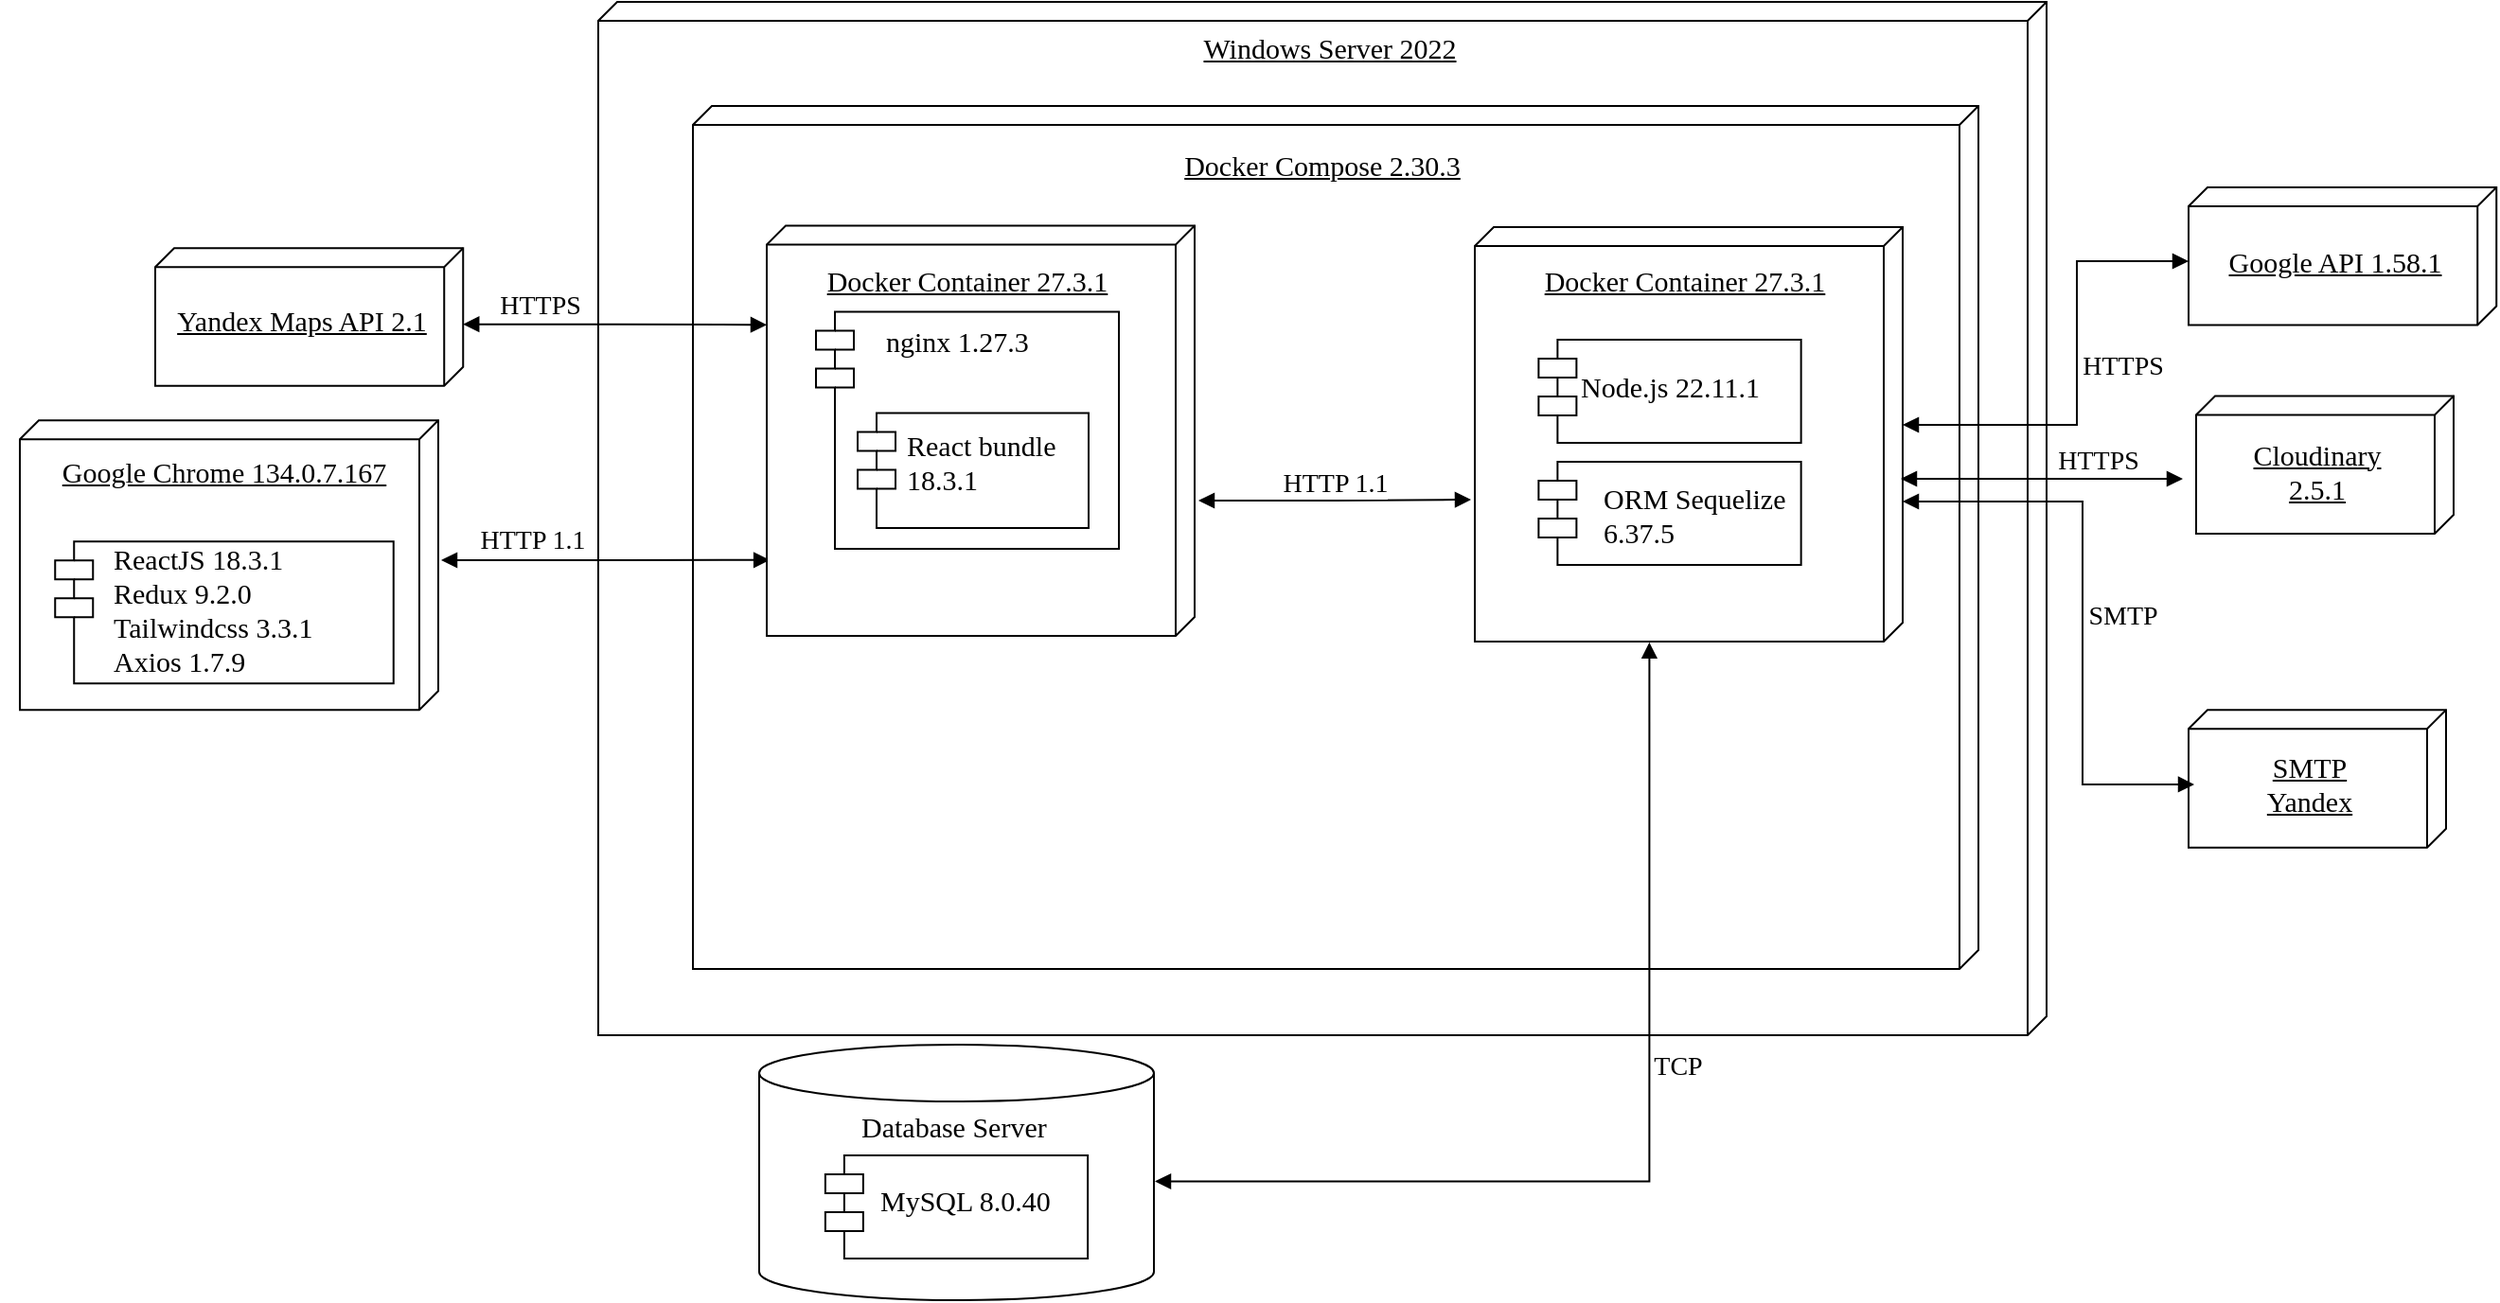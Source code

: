 <mxfile version="27.1.5">
  <diagram id="hu6SqyUsQMpoPFQubJVd" name="Страница — 1">
    <mxGraphModel dx="68" dy="246" grid="0" gridSize="10" guides="1" tooltips="1" connect="1" arrows="1" fold="1" page="0" pageScale="1" pageWidth="827" pageHeight="1169" math="0" shadow="0">
      <root>
        <mxCell id="0" />
        <mxCell id="1" parent="0" />
        <mxCell id="_eXYhzDV3w9L-WkxHs-r-3" value="" style="shape=cylinder3;whiteSpace=wrap;html=1;boundedLbl=1;backgroundOutline=1;size=15;" parent="1" vertex="1">
          <mxGeometry x="807" y="814" width="208.5" height="135" as="geometry" />
        </mxCell>
        <mxCell id="Lx5c9QI6LH0CTBlfoXj7-1" value="&lt;span style=&quot;color: rgba(0, 0, 0, 0); font-family: monospace; font-size: 0px; text-wrap-mode: nowrap;&quot;&gt;%3CmxGraphModel%3E%3Croot%3E%3CmxCell%20id%3D%220%22%2F%3E%3CmxCell%20id%3D%221%22%20parent%3D%220%22%2F%3E%3CmxCell%20id%3D%222%22%20value%3D%22%22%20style%3D%22verticalAlign%3Dtop%3Balign%3Dleft%3BspacingTop%3D8%3BspacingLeft%3D2%3BspacingRight%3D12%3Bshape%3Dcube%3Bsize%3D10%3Bdirection%3Dsouth%3BfontStyle%3D4%3Bhtml%3D1%3BwhiteSpace%3Dwrap%3B%22%20vertex%3D%221%22%20parent%3D%221%22%3E%3CmxGeometry%20x%3D%22772%22%20y%3D%22318%22%20width%3D%22679%22%20height%3D%22619%22%20as%3D%22geometry%22%2F%3E%3C%2FmxCell%3E%3C%2Froot%3E%3C%2FmxGraphModel%3E&lt;/span&gt;" style="verticalAlign=top;align=left;spacingTop=8;spacingLeft=2;spacingRight=12;shape=cube;size=10;direction=south;fontStyle=4;html=1;whiteSpace=wrap;" parent="1" vertex="1">
          <mxGeometry x="722" y="263" width="765" height="546" as="geometry" />
        </mxCell>
        <mxCell id="8hdBrVyz4YDK7KMscJBu-44" value="" style="verticalAlign=top;align=left;spacingTop=8;spacingLeft=2;spacingRight=12;shape=cube;size=10;direction=south;fontStyle=4;html=1;whiteSpace=wrap;" parent="1" vertex="1">
          <mxGeometry x="772" y="318" width="679" height="456" as="geometry" />
        </mxCell>
        <mxCell id="8hdBrVyz4YDK7KMscJBu-2" value="" style="verticalAlign=top;align=left;spacingTop=8;spacingLeft=2;spacingRight=12;shape=cube;size=10;direction=south;fontStyle=4;html=1;whiteSpace=wrap;fontSize=14;" parent="1" vertex="1">
          <mxGeometry x="416.49" y="484.12" width="221" height="153" as="geometry" />
        </mxCell>
        <mxCell id="8hdBrVyz4YDK7KMscJBu-3" value="&lt;div&gt;&lt;font face=&quot;Times New Roman&quot;&gt;&lt;u&gt;Google Chrome 134.0.7.167&lt;/u&gt;&lt;/font&gt;&lt;/div&gt;" style="text;html=1;align=center;verticalAlign=middle;whiteSpace=wrap;rounded=0;fontSize=15;" parent="1" vertex="1">
          <mxGeometry x="406" y="488.12" width="237" height="46.5" as="geometry" />
        </mxCell>
        <mxCell id="8hdBrVyz4YDK7KMscJBu-4" value="&lt;div&gt;&lt;br&gt;&lt;/div&gt;" style="shape=module;align=left;spacingLeft=20;align=center;verticalAlign=top;whiteSpace=wrap;html=1;fontSize=14;" parent="1" vertex="1">
          <mxGeometry x="435.12" y="548.12" width="178.75" height="75" as="geometry" />
        </mxCell>
        <mxCell id="8hdBrVyz4YDK7KMscJBu-7" value="&lt;font face=&quot;Times New Roman&quot;&gt;ReactJS 18.3.1&lt;/font&gt;&lt;div&gt;&lt;font face=&quot;Times New Roman&quot;&gt;&lt;span&gt;Redux 9.2.0&lt;br&gt;&lt;/span&gt;&lt;/font&gt;&lt;div&gt;&lt;font face=&quot;PvMJpOz3pLV8ocHbTbVb&quot;&gt;Tailwindcss 3.3.1&lt;/font&gt;&lt;/div&gt;&lt;div&gt;&lt;font face=&quot;PvMJpOz3pLV8ocHbTbVb&quot;&gt;Axios 1.7.9&lt;/font&gt;&lt;/div&gt;&lt;/div&gt;" style="text;html=1;align=left;verticalAlign=middle;whiteSpace=wrap;rounded=0;fontSize=15;" parent="1" vertex="1">
          <mxGeometry x="463.87" y="546.99" width="150" height="75" as="geometry" />
        </mxCell>
        <mxCell id="8hdBrVyz4YDK7KMscJBu-8" value="" style="endArrow=block;html=1;rounded=0;edgeStyle=orthogonalEdgeStyle;endFill=1;startArrow=block;startFill=1;entryX=0.815;entryY=0.993;entryDx=0;entryDy=0;entryPerimeter=0;fontSize=14;spacing=2;" parent="1" target="vOAB2O_-1PtPGMtkRpee-32" edge="1">
          <mxGeometry width="50" height="50" relative="1" as="geometry">
            <mxPoint x="639" y="558" as="sourcePoint" />
            <mxPoint x="770.5" y="556.87" as="targetPoint" />
            <Array as="points">
              <mxPoint x="735" y="557" />
            </Array>
          </mxGeometry>
        </mxCell>
        <mxCell id="8hdBrVyz4YDK7KMscJBu-9" value="&lt;font face=&quot;Times New Roman&quot;&gt;HTTP 1.1&lt;/font&gt;" style="edgeLabel;html=1;align=center;verticalAlign=middle;resizable=0;points=[];fontSize=14;" parent="8hdBrVyz4YDK7KMscJBu-8" vertex="1" connectable="0">
          <mxGeometry x="0.076" y="1" relative="1" as="geometry">
            <mxPoint x="-46" y="-10" as="offset" />
          </mxGeometry>
        </mxCell>
        <mxCell id="vOAB2O_-1PtPGMtkRpee-1" value="&lt;font face=&quot;Times New Roman&quot;&gt;&lt;span&gt;&lt;u&gt;Docker Compose 2.30.3&lt;/u&gt;&lt;/span&gt;&lt;/font&gt;" style="text;html=1;align=center;verticalAlign=middle;whiteSpace=wrap;rounded=0;fontSize=15;" parent="1" vertex="1">
          <mxGeometry x="953" y="334" width="303" height="29" as="geometry" />
        </mxCell>
        <mxCell id="vOAB2O_-1PtPGMtkRpee-32" value="" style="verticalAlign=top;align=left;spacingTop=8;spacingLeft=2;spacingRight=12;shape=cube;size=10;direction=south;fontStyle=4;html=1;whiteSpace=wrap;fontSize=14;" parent="1" vertex="1">
          <mxGeometry x="811" y="381.25" width="226" height="216.75" as="geometry" />
        </mxCell>
        <mxCell id="vOAB2O_-1PtPGMtkRpee-38" value="&lt;div&gt;&lt;br&gt;&lt;/div&gt;" style="shape=module;align=left;spacingLeft=20;align=center;verticalAlign=top;whiteSpace=wrap;html=1;fontSize=14;" parent="1" vertex="1">
          <mxGeometry x="837" y="426.75" width="160" height="125.25" as="geometry" />
        </mxCell>
        <mxCell id="vOAB2O_-1PtPGMtkRpee-40" value="" style="verticalAlign=top;align=left;spacingTop=8;spacingLeft=2;spacingRight=12;shape=cube;size=10;direction=south;fontStyle=4;html=1;whiteSpace=wrap;fontSize=14;" parent="1" vertex="1">
          <mxGeometry x="1185" y="382" width="226" height="219" as="geometry" />
        </mxCell>
        <mxCell id="vOAB2O_-1PtPGMtkRpee-43" value="&lt;div&gt;&lt;br&gt;&lt;/div&gt;" style="shape=module;align=left;spacingLeft=20;align=center;verticalAlign=top;whiteSpace=wrap;html=1;fontSize=14;" parent="1" vertex="1">
          <mxGeometry x="1218.69" y="441.5" width="138.63" height="54.5" as="geometry" />
        </mxCell>
        <mxCell id="vOAB2O_-1PtPGMtkRpee-45" value="&lt;span style=&quot;font-family: &amp;quot;Times New Roman&amp;quot;; text-align: center;&quot;&gt;&lt;font&gt;Node.js&amp;nbsp;&lt;/font&gt;&lt;/span&gt;&lt;span style=&quot;font-family: &amp;quot;Times New Roman&amp;quot;; text-align: center; background-color: transparent; color: light-dark(rgb(0, 0, 0), rgb(255, 255, 255));&quot;&gt;22.11.1&lt;/span&gt;" style="text;html=1;align=left;verticalAlign=middle;whiteSpace=wrap;rounded=0;fontSize=15;" parent="1" vertex="1">
          <mxGeometry x="1239" y="440" width="119" height="52.5" as="geometry" />
        </mxCell>
        <mxCell id="vOAB2O_-1PtPGMtkRpee-46" value="&lt;div&gt;&lt;br&gt;&lt;/div&gt;" style="shape=module;align=left;spacingLeft=20;align=center;verticalAlign=top;whiteSpace=wrap;html=1;fontSize=14;" parent="1" vertex="1">
          <mxGeometry x="1218.69" y="506" width="138.63" height="54.5" as="geometry" />
        </mxCell>
        <mxCell id="vOAB2O_-1PtPGMtkRpee-47" value="&lt;span style=&quot;font-family: &amp;quot;Times New Roman&amp;quot;; text-align: center;&quot;&gt;ORM Sequelize&lt;/span&gt;&lt;div&gt;&lt;span style=&quot;font-family: &amp;quot;Times New Roman&amp;quot;; text-align: center;&quot;&gt;6.37.5&lt;/span&gt;&lt;/div&gt;" style="text;html=1;align=left;verticalAlign=middle;whiteSpace=wrap;rounded=0;fontSize=15;" parent="1" vertex="1">
          <mxGeometry x="1250.56" y="508" width="104.88" height="52.5" as="geometry" />
        </mxCell>
        <mxCell id="vOAB2O_-1PtPGMtkRpee-51" value="&lt;div&gt;&lt;br&gt;&lt;/div&gt;" style="shape=module;align=left;spacingLeft=20;align=center;verticalAlign=top;whiteSpace=wrap;html=1;fontSize=14;" parent="1" vertex="1">
          <mxGeometry x="841.94" y="872.5" width="138.63" height="54.5" as="geometry" />
        </mxCell>
        <mxCell id="vOAB2O_-1PtPGMtkRpee-53" value="&lt;span style=&quot;font-family: &amp;quot;Times New Roman&amp;quot;; text-align: center;&quot;&gt;&lt;font&gt;MySQL 8.0.40&lt;/font&gt;&lt;/span&gt;" style="text;html=1;align=left;verticalAlign=middle;whiteSpace=wrap;rounded=0;fontSize=15;" parent="1" vertex="1">
          <mxGeometry x="868.81" y="871" width="104.88" height="50" as="geometry" />
        </mxCell>
        <mxCell id="vOAB2O_-1PtPGMtkRpee-56" value="" style="endArrow=block;html=1;rounded=0;edgeStyle=orthogonalEdgeStyle;endFill=1;startArrow=block;startFill=1;fontSize=14;spacing=2;" parent="1" edge="1">
          <mxGeometry width="50" height="50" relative="1" as="geometry">
            <mxPoint x="1039" y="526.5" as="sourcePoint" />
            <mxPoint x="1183" y="526" as="targetPoint" />
            <Array as="points">
              <mxPoint x="1111" y="526" />
            </Array>
          </mxGeometry>
        </mxCell>
        <mxCell id="vOAB2O_-1PtPGMtkRpee-57" value="&lt;font face=&quot;Times New Roman&quot;&gt;HTTP 1.1&lt;/font&gt;" style="edgeLabel;html=1;align=center;verticalAlign=middle;resizable=0;points=[];fontSize=14;" parent="vOAB2O_-1PtPGMtkRpee-56" vertex="1" connectable="0">
          <mxGeometry x="0.076" y="1" relative="1" as="geometry">
            <mxPoint x="-6" y="-9" as="offset" />
          </mxGeometry>
        </mxCell>
        <mxCell id="vOAB2O_-1PtPGMtkRpee-58" value="" style="endArrow=block;html=1;rounded=0;edgeStyle=orthogonalEdgeStyle;endFill=1;startArrow=block;startFill=1;entryX=1.002;entryY=0.592;entryDx=0;entryDy=0;fontSize=14;spacing=2;entryPerimeter=0;exitX=0;exitY=0;exitDx=64.25;exitDy=0;exitPerimeter=0;" parent="1" target="vOAB2O_-1PtPGMtkRpee-40" edge="1">
          <mxGeometry width="50" height="50" relative="1" as="geometry">
            <mxPoint x="1016.0" y="886.25" as="sourcePoint" />
            <mxPoint x="1152.5" y="865" as="targetPoint" />
            <Array as="points">
              <mxPoint x="1277" y="886" />
            </Array>
          </mxGeometry>
        </mxCell>
        <mxCell id="vOAB2O_-1PtPGMtkRpee-59" value="&lt;font face=&quot;Times New Roman&quot;&gt;TCP&lt;/font&gt;" style="edgeLabel;html=1;align=center;verticalAlign=middle;resizable=0;points=[];fontSize=14;" parent="vOAB2O_-1PtPGMtkRpee-58" vertex="1" connectable="0">
          <mxGeometry x="0.076" y="1" relative="1" as="geometry">
            <mxPoint x="16" y="-29" as="offset" />
          </mxGeometry>
        </mxCell>
        <mxCell id="TdyuzJWxbvyswWHMeQhv-1" value="" style="verticalAlign=top;align=left;spacingTop=8;spacingLeft=2;spacingRight=12;shape=cube;size=10;direction=south;fontStyle=4;html=1;whiteSpace=wrap;fontSize=14;" parent="1" vertex="1">
          <mxGeometry x="1566" y="471.25" width="136" height="72.75" as="geometry" />
        </mxCell>
        <mxCell id="TdyuzJWxbvyswWHMeQhv-2" value="&lt;div&gt;&lt;span style=&quot;font-family: &amp;quot;Times New Roman&amp;quot;;&quot;&gt;&lt;u&gt;Cloudinary&lt;/u&gt;&lt;/span&gt;&lt;/div&gt;&lt;div&gt;&lt;span style=&quot;font-family: &amp;quot;Times New Roman&amp;quot;;&quot;&gt;&lt;u&gt;2.5.1&lt;/u&gt;&lt;/span&gt;&lt;/div&gt;" style="text;html=1;align=center;verticalAlign=middle;whiteSpace=wrap;rounded=0;fontSize=15;" parent="1" vertex="1">
          <mxGeometry x="1569" y="484.25" width="122" height="52.75" as="geometry" />
        </mxCell>
        <mxCell id="TdyuzJWxbvyswWHMeQhv-5" value="" style="endArrow=block;html=1;rounded=0;edgeStyle=orthogonalEdgeStyle;endFill=1;startArrow=block;startFill=1;fontSize=14;spacing=2;" parent="1" edge="1">
          <mxGeometry width="50" height="50" relative="1" as="geometry">
            <mxPoint x="1410" y="515" as="sourcePoint" />
            <mxPoint x="1559" y="515" as="targetPoint" />
            <Array as="points" />
          </mxGeometry>
        </mxCell>
        <mxCell id="TdyuzJWxbvyswWHMeQhv-6" value="&lt;font face=&quot;Times New Roman&quot;&gt;HTTPS&lt;/font&gt;" style="edgeLabel;html=1;align=center;verticalAlign=middle;resizable=0;points=[];fontSize=14;" parent="TdyuzJWxbvyswWHMeQhv-5" vertex="1" connectable="0">
          <mxGeometry x="0.076" y="1" relative="1" as="geometry">
            <mxPoint x="24" y="-9" as="offset" />
          </mxGeometry>
        </mxCell>
        <mxCell id="TdyuzJWxbvyswWHMeQhv-8" value="" style="verticalAlign=top;align=left;spacingTop=8;spacingLeft=2;spacingRight=12;shape=cube;size=10;direction=south;fontStyle=4;html=1;whiteSpace=wrap;fontSize=14;" parent="1" vertex="1">
          <mxGeometry x="1562" y="637.12" width="136" height="72.75" as="geometry" />
        </mxCell>
        <mxCell id="TdyuzJWxbvyswWHMeQhv-9" value="&lt;div&gt;&lt;span style=&quot;font-family: &amp;quot;Times New Roman&amp;quot;;&quot;&gt;&lt;u&gt;SMTP&lt;/u&gt;&lt;/span&gt;&lt;/div&gt;&lt;div&gt;&lt;span style=&quot;font-family: &amp;quot;Times New Roman&amp;quot;;&quot;&gt;&lt;u&gt;Yandex&lt;/u&gt;&lt;/span&gt;&lt;/div&gt;" style="text;html=1;align=center;verticalAlign=middle;whiteSpace=wrap;rounded=0;fontSize=15;" parent="1" vertex="1">
          <mxGeometry x="1565" y="650.12" width="122" height="52.75" as="geometry" />
        </mxCell>
        <mxCell id="TdyuzJWxbvyswWHMeQhv-11" value="" style="endArrow=block;html=1;rounded=0;edgeStyle=orthogonalEdgeStyle;endFill=1;startArrow=block;startFill=1;fontSize=14;spacing=2;entryX=0;entryY=0.5;entryDx=0;entryDy=0;" parent="1" target="TdyuzJWxbvyswWHMeQhv-9" edge="1">
          <mxGeometry width="50" height="50" relative="1" as="geometry">
            <mxPoint x="1411" y="527" as="sourcePoint" />
            <mxPoint x="1707.56" y="846.5" as="targetPoint" />
            <Array as="points">
              <mxPoint x="1506" y="527" />
              <mxPoint x="1506" y="676" />
            </Array>
          </mxGeometry>
        </mxCell>
        <mxCell id="TdyuzJWxbvyswWHMeQhv-12" value="&lt;font face=&quot;Times New Roman&quot;&gt;SMTP&lt;/font&gt;" style="edgeLabel;html=1;align=center;verticalAlign=middle;resizable=0;points=[];fontSize=14;" parent="TdyuzJWxbvyswWHMeQhv-11" vertex="1" connectable="0">
          <mxGeometry x="0.076" y="1" relative="1" as="geometry">
            <mxPoint x="20" y="-9" as="offset" />
          </mxGeometry>
        </mxCell>
        <mxCell id="Lx5c9QI6LH0CTBlfoXj7-2" value="&lt;font face=&quot;Times New Roman&quot;&gt;&lt;span&gt;&lt;u&gt;Windows Server 2022&lt;/u&gt;&lt;/span&gt;&lt;/font&gt;" style="text;html=1;align=center;verticalAlign=middle;whiteSpace=wrap;rounded=0;fontSize=15;" parent="1" vertex="1">
          <mxGeometry x="957" y="272" width="303" height="29" as="geometry" />
        </mxCell>
        <mxCell id="Lx5c9QI6LH0CTBlfoXj7-4" value="&lt;div&gt;&lt;font face=&quot;Times New Roman&quot;&gt;&lt;span&gt;&lt;u&gt;Docker Container 27.3.1&lt;/u&gt;&lt;/span&gt;&lt;/font&gt;&lt;/div&gt;" style="text;html=1;align=center;verticalAlign=middle;whiteSpace=wrap;rounded=0;fontSize=15;" parent="1" vertex="1">
          <mxGeometry x="813" y="395" width="208" height="30" as="geometry" />
        </mxCell>
        <mxCell id="vOAB2O_-1PtPGMtkRpee-37" value="&lt;span style=&quot;font-family: &amp;quot;Times New Roman&amp;quot;; text-align: center;&quot;&gt;&lt;font&gt;nginx 1.27.3&lt;/font&gt;&lt;/span&gt;" style="text;html=1;align=left;verticalAlign=middle;whiteSpace=wrap;rounded=0;fontSize=15;" parent="1" vertex="1">
          <mxGeometry x="871.56" y="416" width="104.88" height="52.5" as="geometry" />
        </mxCell>
        <mxCell id="yNKI5fAsvwxS-b0KHFcC-1" value="&lt;div&gt;&lt;font face=&quot;Times New Roman&quot;&gt;&lt;span&gt;&lt;u&gt;Docker Container 27.3.1&lt;/u&gt;&lt;/span&gt;&lt;/font&gt;&lt;/div&gt;" style="text;html=1;align=center;verticalAlign=middle;whiteSpace=wrap;rounded=0;fontSize=15;" parent="1" vertex="1">
          <mxGeometry x="1192" y="395" width="208" height="30" as="geometry" />
        </mxCell>
        <mxCell id="NIcM6Cs3h1m89Xdl_8Vx-1" value="" style="verticalAlign=top;align=left;spacingTop=8;spacingLeft=2;spacingRight=12;shape=cube;size=10;direction=south;fontStyle=4;html=1;whiteSpace=wrap;fontSize=14;" parent="1" vertex="1">
          <mxGeometry x="488" y="393.13" width="162.62" height="72.75" as="geometry" />
        </mxCell>
        <mxCell id="NIcM6Cs3h1m89Xdl_8Vx-2" value="&lt;div&gt;&lt;font face=&quot;Times New Roman&quot;&gt;&lt;u&gt;Yandex Maps API 2.1&lt;/u&gt;&lt;/font&gt;&lt;/div&gt;" style="text;html=1;align=center;verticalAlign=middle;whiteSpace=wrap;rounded=0;fontSize=15;" parent="1" vertex="1">
          <mxGeometry x="491" y="404.13" width="148.62" height="52.75" as="geometry" />
        </mxCell>
        <mxCell id="NIcM6Cs3h1m89Xdl_8Vx-3" value="" style="verticalAlign=top;align=left;spacingTop=8;spacingLeft=2;spacingRight=12;shape=cube;size=10;direction=south;fontStyle=4;html=1;whiteSpace=wrap;fontSize=14;" parent="1" vertex="1">
          <mxGeometry x="1562" y="361" width="162.62" height="72.75" as="geometry" />
        </mxCell>
        <mxCell id="NIcM6Cs3h1m89Xdl_8Vx-4" value="&lt;div&gt;&lt;font face=&quot;Times New Roman&quot;&gt;&lt;u&gt;Google API 1.58.1&lt;/u&gt;&lt;/font&gt;&lt;/div&gt;" style="text;html=1;align=center;verticalAlign=middle;whiteSpace=wrap;rounded=0;fontSize=15;" parent="1" vertex="1">
          <mxGeometry x="1565" y="374" width="148.62" height="52.75" as="geometry" />
        </mxCell>
        <mxCell id="NIcM6Cs3h1m89Xdl_8Vx-5" value="" style="endArrow=block;html=1;rounded=0;edgeStyle=orthogonalEdgeStyle;endFill=1;startArrow=block;startFill=1;fontSize=14;spacing=2;exitX=0.553;exitY=0;exitDx=0;exitDy=0;exitPerimeter=0;entryX=0;entryY=0;entryDx=113.375;entryDy=226;entryPerimeter=0;" parent="1" source="NIcM6Cs3h1m89Xdl_8Vx-1" edge="1">
          <mxGeometry width="50" height="50" relative="1" as="geometry">
            <mxPoint x="655" y="431.84" as="sourcePoint" />
            <mxPoint x="811" y="433.625" as="targetPoint" />
            <Array as="points">
              <mxPoint x="731" y="433" />
              <mxPoint x="811" y="433" />
            </Array>
          </mxGeometry>
        </mxCell>
        <mxCell id="NIcM6Cs3h1m89Xdl_8Vx-6" value="&lt;font face=&quot;Times New Roman&quot;&gt;HTTPS&lt;/font&gt;" style="edgeLabel;html=1;align=center;verticalAlign=middle;resizable=0;points=[];fontSize=14;" parent="NIcM6Cs3h1m89Xdl_8Vx-5" vertex="1" connectable="0">
          <mxGeometry x="0.076" y="1" relative="1" as="geometry">
            <mxPoint x="-46" y="-10" as="offset" />
          </mxGeometry>
        </mxCell>
        <mxCell id="NIcM6Cs3h1m89Xdl_8Vx-7" value="" style="endArrow=block;html=1;rounded=0;edgeStyle=orthogonalEdgeStyle;endFill=1;startArrow=block;startFill=1;fontSize=14;spacing=2;entryX=0;entryY=0.5;entryDx=0;entryDy=0;exitX=0;exitY=0;exitDx=104.5;exitDy=0;exitPerimeter=0;" parent="1" source="vOAB2O_-1PtPGMtkRpee-40" edge="1">
          <mxGeometry width="50" height="50" relative="1" as="geometry">
            <mxPoint x="1408" y="251" as="sourcePoint" />
            <mxPoint x="1562" y="400" as="targetPoint" />
            <Array as="points">
              <mxPoint x="1503" y="486" />
              <mxPoint x="1503" y="400" />
            </Array>
          </mxGeometry>
        </mxCell>
        <mxCell id="NIcM6Cs3h1m89Xdl_8Vx-8" value="&lt;font face=&quot;Times New Roman&quot;&gt;HTTPS&lt;/font&gt;" style="edgeLabel;html=1;align=center;verticalAlign=middle;resizable=0;points=[];fontSize=14;" parent="NIcM6Cs3h1m89Xdl_8Vx-7" vertex="1" connectable="0">
          <mxGeometry x="0.076" y="1" relative="1" as="geometry">
            <mxPoint x="25" y="4" as="offset" />
          </mxGeometry>
        </mxCell>
        <mxCell id="_eXYhzDV3w9L-WkxHs-r-1" value="&lt;div&gt;&lt;br&gt;&lt;/div&gt;" style="shape=module;align=left;spacingLeft=20;align=center;verticalAlign=top;whiteSpace=wrap;html=1;fontSize=14;" parent="1" vertex="1">
          <mxGeometry x="859" y="480.25" width="122" height="60.75" as="geometry" />
        </mxCell>
        <mxCell id="_eXYhzDV3w9L-WkxHs-r-2" value="&lt;span style=&quot;font-family: &amp;quot;Times New Roman&amp;quot;; text-align: center;&quot;&gt;React bundle 18.3.1&lt;/span&gt;" style="text;html=1;align=left;verticalAlign=middle;whiteSpace=wrap;rounded=0;fontSize=15;" parent="1" vertex="1">
          <mxGeometry x="882.56" y="480.25" width="113.44" height="51" as="geometry" />
        </mxCell>
        <mxCell id="_eXYhzDV3w9L-WkxHs-r-4" value="&lt;span style=&quot;font-family: &amp;quot;Times New Roman&amp;quot;; text-align: center;&quot;&gt;&lt;font&gt;Database Server&lt;/font&gt;&lt;/span&gt;" style="text;html=1;align=left;verticalAlign=middle;whiteSpace=wrap;rounded=0;fontSize=15;" parent="1" vertex="1">
          <mxGeometry x="858.81" y="839" width="104.88" height="35" as="geometry" />
        </mxCell>
      </root>
    </mxGraphModel>
  </diagram>
</mxfile>
